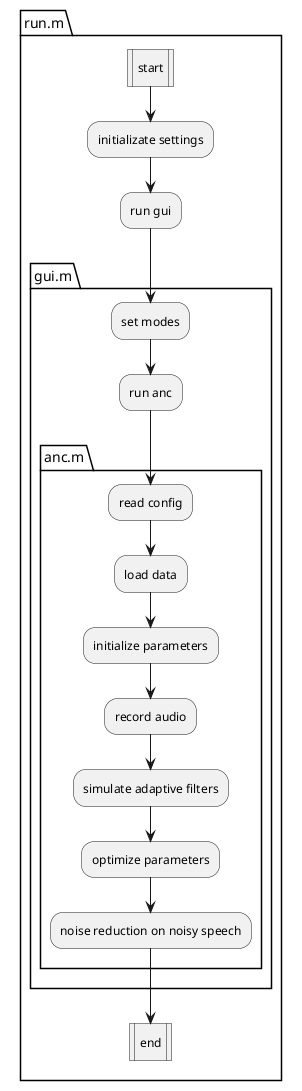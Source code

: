 @startuml Pipeline Flowchart
|ANC|
package "run.m" {
    :start|
    :initializate settings;
    :run gui;
    package "gui.m" {
        :set modes;
        :run anc;
        package "anc.m" {
            :read config;
            :load data;
            :initialize parameters;
            :record audio;
            :simulate adaptive filters;
            :optimize parameters;
            :noise reduction on noisy speech;
        }
    }
    :end|
}
@enduml
